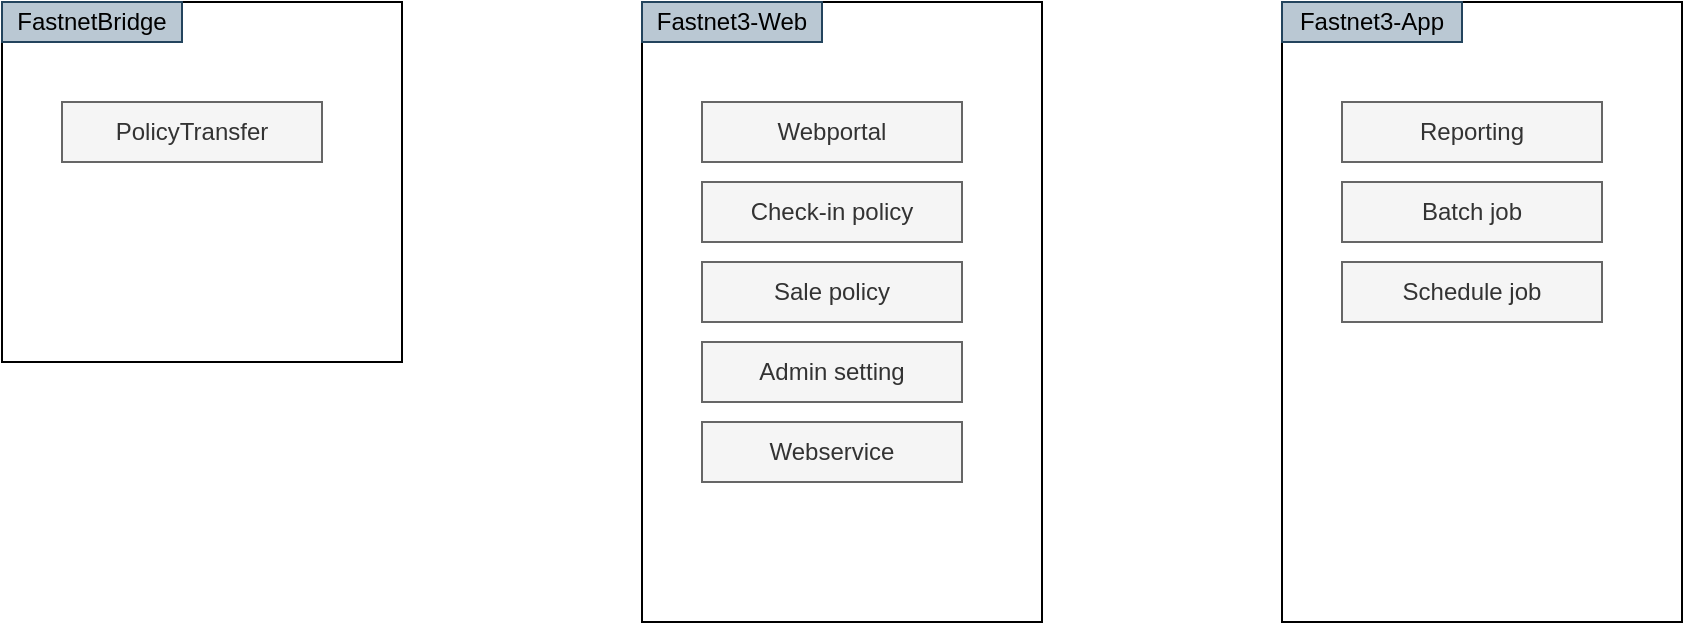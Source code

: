 <mxfile version="13.4.3" type="github">
  <diagram id="_Qi5-8vMkDARBLpsw7g2" name="Page-1">
    <mxGraphModel dx="1414" dy="762" grid="1" gridSize="10" guides="1" tooltips="1" connect="1" arrows="1" fold="1" page="1" pageScale="1" pageWidth="850" pageHeight="1100" math="0" shadow="0">
      <root>
        <mxCell id="0" />
        <mxCell id="1" parent="0" />
        <mxCell id="fq4dfgVjbXa0ldg3vMH8-1" value="" style="rounded=0;whiteSpace=wrap;html=1;" vertex="1" parent="1">
          <mxGeometry x="60" y="280" width="200" height="180" as="geometry" />
        </mxCell>
        <mxCell id="fq4dfgVjbXa0ldg3vMH8-2" value="FastnetBridge" style="rounded=0;whiteSpace=wrap;html=1;fillColor=#bac8d3;strokeColor=#23445d;" vertex="1" parent="1">
          <mxGeometry x="60" y="280" width="90" height="20" as="geometry" />
        </mxCell>
        <mxCell id="fq4dfgVjbXa0ldg3vMH8-3" value="PolicyTransfer" style="rounded=0;whiteSpace=wrap;html=1;fillColor=#f5f5f5;strokeColor=#666666;fontColor=#333333;" vertex="1" parent="1">
          <mxGeometry x="90" y="330" width="130" height="30" as="geometry" />
        </mxCell>
        <mxCell id="fq4dfgVjbXa0ldg3vMH8-4" value="" style="rounded=0;whiteSpace=wrap;html=1;" vertex="1" parent="1">
          <mxGeometry x="380" y="280" width="200" height="310" as="geometry" />
        </mxCell>
        <mxCell id="fq4dfgVjbXa0ldg3vMH8-5" value="Fastnet3-Web" style="rounded=0;whiteSpace=wrap;html=1;fillColor=#bac8d3;strokeColor=#23445d;" vertex="1" parent="1">
          <mxGeometry x="380" y="280" width="90" height="20" as="geometry" />
        </mxCell>
        <mxCell id="fq4dfgVjbXa0ldg3vMH8-6" value="Webportal" style="rounded=0;whiteSpace=wrap;html=1;fillColor=#f5f5f5;strokeColor=#666666;fontColor=#333333;" vertex="1" parent="1">
          <mxGeometry x="410" y="330" width="130" height="30" as="geometry" />
        </mxCell>
        <mxCell id="fq4dfgVjbXa0ldg3vMH8-7" value="Check-in policy" style="rounded=0;whiteSpace=wrap;html=1;fillColor=#f5f5f5;strokeColor=#666666;fontColor=#333333;" vertex="1" parent="1">
          <mxGeometry x="410" y="370" width="130" height="30" as="geometry" />
        </mxCell>
        <mxCell id="fq4dfgVjbXa0ldg3vMH8-8" value="Sale policy" style="rounded=0;whiteSpace=wrap;html=1;fillColor=#f5f5f5;strokeColor=#666666;fontColor=#333333;" vertex="1" parent="1">
          <mxGeometry x="410" y="410" width="130" height="30" as="geometry" />
        </mxCell>
        <mxCell id="fq4dfgVjbXa0ldg3vMH8-9" value="Admin setting" style="rounded=0;whiteSpace=wrap;html=1;fillColor=#f5f5f5;strokeColor=#666666;fontColor=#333333;" vertex="1" parent="1">
          <mxGeometry x="410" y="450" width="130" height="30" as="geometry" />
        </mxCell>
        <mxCell id="fq4dfgVjbXa0ldg3vMH8-10" value="" style="rounded=0;whiteSpace=wrap;html=1;" vertex="1" parent="1">
          <mxGeometry x="700" y="280" width="200" height="310" as="geometry" />
        </mxCell>
        <mxCell id="fq4dfgVjbXa0ldg3vMH8-11" value="Fastnet3-App" style="rounded=0;whiteSpace=wrap;html=1;fillColor=#bac8d3;strokeColor=#23445d;" vertex="1" parent="1">
          <mxGeometry x="700" y="280" width="90" height="20" as="geometry" />
        </mxCell>
        <mxCell id="fq4dfgVjbXa0ldg3vMH8-12" value="Reporting" style="rounded=0;whiteSpace=wrap;html=1;fillColor=#f5f5f5;strokeColor=#666666;fontColor=#333333;" vertex="1" parent="1">
          <mxGeometry x="730" y="330" width="130" height="30" as="geometry" />
        </mxCell>
        <mxCell id="fq4dfgVjbXa0ldg3vMH8-13" value="Batch job" style="rounded=0;whiteSpace=wrap;html=1;fillColor=#f5f5f5;strokeColor=#666666;fontColor=#333333;" vertex="1" parent="1">
          <mxGeometry x="730" y="370" width="130" height="30" as="geometry" />
        </mxCell>
        <mxCell id="fq4dfgVjbXa0ldg3vMH8-14" value="Schedule job" style="rounded=0;whiteSpace=wrap;html=1;fillColor=#f5f5f5;strokeColor=#666666;fontColor=#333333;" vertex="1" parent="1">
          <mxGeometry x="730" y="410" width="130" height="30" as="geometry" />
        </mxCell>
        <mxCell id="fq4dfgVjbXa0ldg3vMH8-16" value="Webservice" style="rounded=0;whiteSpace=wrap;html=1;fillColor=#f5f5f5;strokeColor=#666666;fontColor=#333333;" vertex="1" parent="1">
          <mxGeometry x="410" y="490" width="130" height="30" as="geometry" />
        </mxCell>
      </root>
    </mxGraphModel>
  </diagram>
</mxfile>
